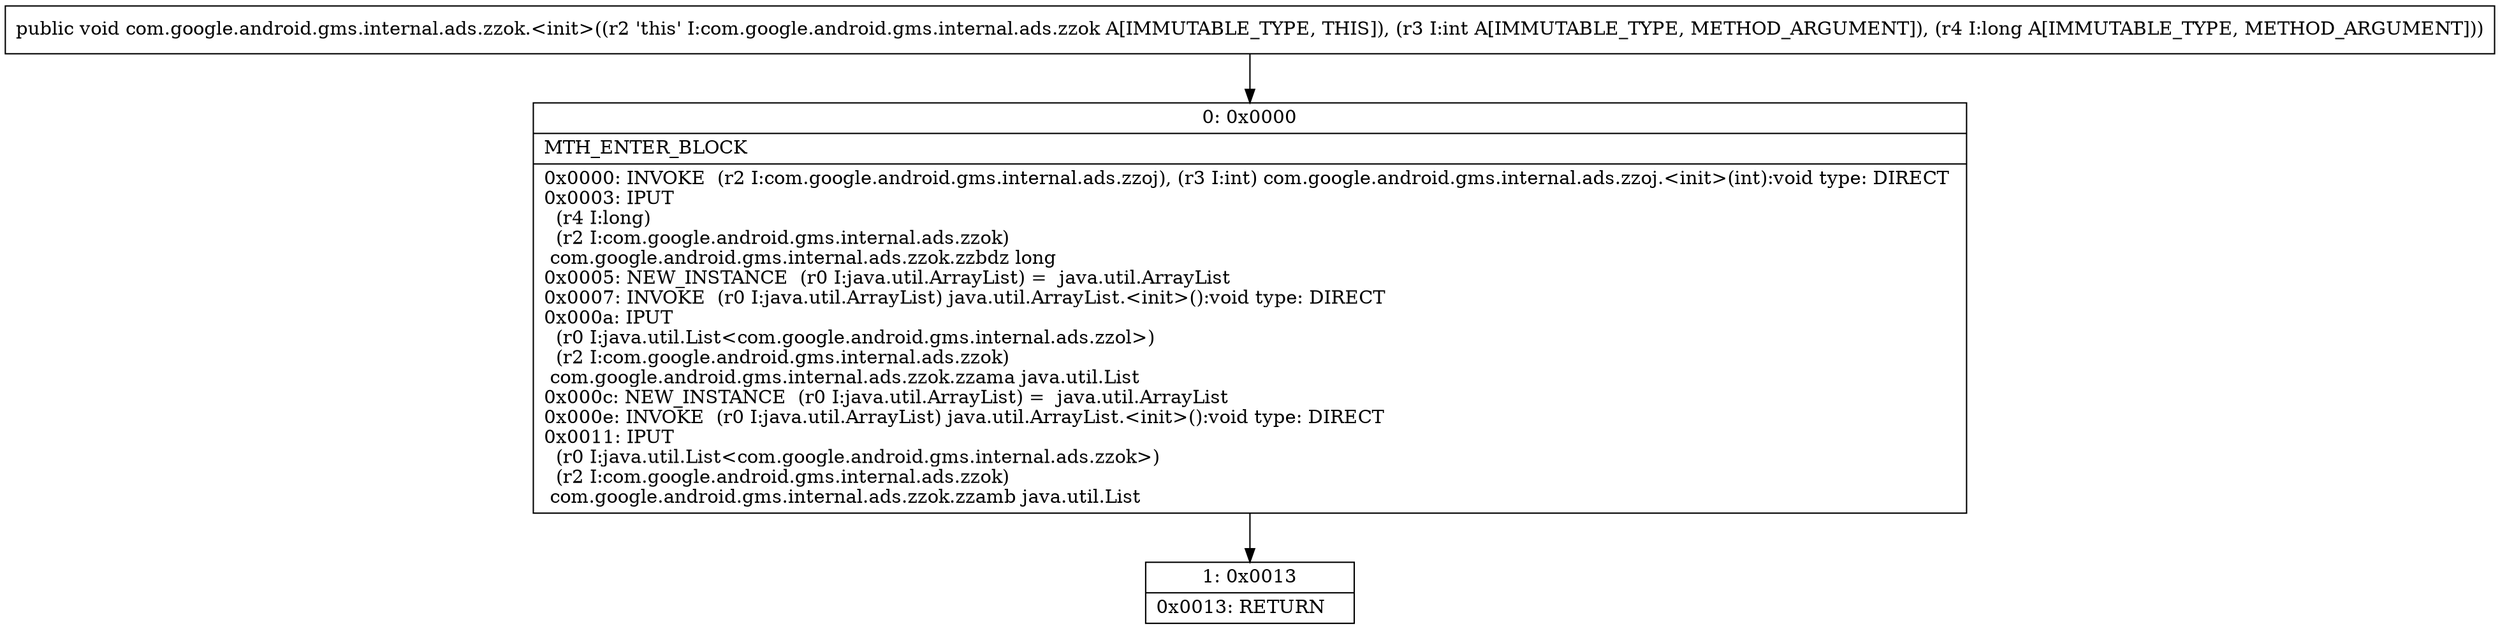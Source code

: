 digraph "CFG forcom.google.android.gms.internal.ads.zzok.\<init\>(IJ)V" {
Node_0 [shape=record,label="{0\:\ 0x0000|MTH_ENTER_BLOCK\l|0x0000: INVOKE  (r2 I:com.google.android.gms.internal.ads.zzoj), (r3 I:int) com.google.android.gms.internal.ads.zzoj.\<init\>(int):void type: DIRECT \l0x0003: IPUT  \l  (r4 I:long)\l  (r2 I:com.google.android.gms.internal.ads.zzok)\l com.google.android.gms.internal.ads.zzok.zzbdz long \l0x0005: NEW_INSTANCE  (r0 I:java.util.ArrayList) =  java.util.ArrayList \l0x0007: INVOKE  (r0 I:java.util.ArrayList) java.util.ArrayList.\<init\>():void type: DIRECT \l0x000a: IPUT  \l  (r0 I:java.util.List\<com.google.android.gms.internal.ads.zzol\>)\l  (r2 I:com.google.android.gms.internal.ads.zzok)\l com.google.android.gms.internal.ads.zzok.zzama java.util.List \l0x000c: NEW_INSTANCE  (r0 I:java.util.ArrayList) =  java.util.ArrayList \l0x000e: INVOKE  (r0 I:java.util.ArrayList) java.util.ArrayList.\<init\>():void type: DIRECT \l0x0011: IPUT  \l  (r0 I:java.util.List\<com.google.android.gms.internal.ads.zzok\>)\l  (r2 I:com.google.android.gms.internal.ads.zzok)\l com.google.android.gms.internal.ads.zzok.zzamb java.util.List \l}"];
Node_1 [shape=record,label="{1\:\ 0x0013|0x0013: RETURN   \l}"];
MethodNode[shape=record,label="{public void com.google.android.gms.internal.ads.zzok.\<init\>((r2 'this' I:com.google.android.gms.internal.ads.zzok A[IMMUTABLE_TYPE, THIS]), (r3 I:int A[IMMUTABLE_TYPE, METHOD_ARGUMENT]), (r4 I:long A[IMMUTABLE_TYPE, METHOD_ARGUMENT])) }"];
MethodNode -> Node_0;
Node_0 -> Node_1;
}

